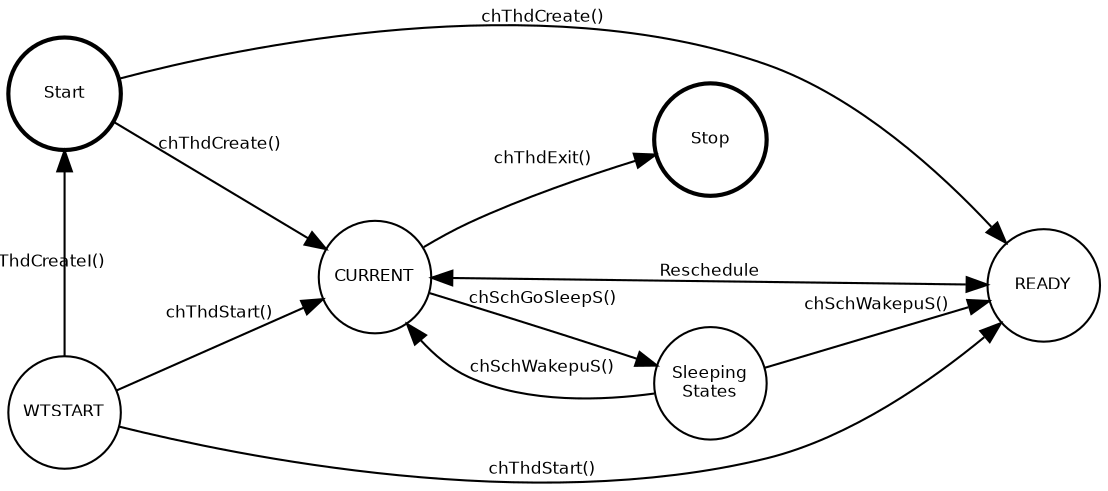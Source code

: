   digraph example {
    rankdir="LR";

    node [shape=circle, fontname=Helvetica, fontsize=8, fixedsize="true", width="0.75", height="0.75"];
    edge [fontname=Helvetica, fontsize=8];

    start [label="Start", style="bold"];
    run [label="CURRENT"];
    ready [label="READY"];
    init [label="WTSTART"];
    sleep [label="Sleeping\nStates"];
    stop [label="Stop", style="bold"];

    start -> init [label="\n chThdCreateI()", constraint=false, dir=back];
    start -> run [label="chThdCreate()"];
    start -> ready [label="chThdCreate()"];
    run -> ready [label="Reschedule", dir="both"];
    init -> run [label="chThdStart()"];
    init -> ready [label="chThdStart()"];
    run -> sleep [label="chSchGoSleepS()"];
    sleep -> run [label="chSchWakepuS()"];
    sleep -> ready [label="chSchWakepuS()"];
    run -> stop [label="chThdExit()"];
  }
